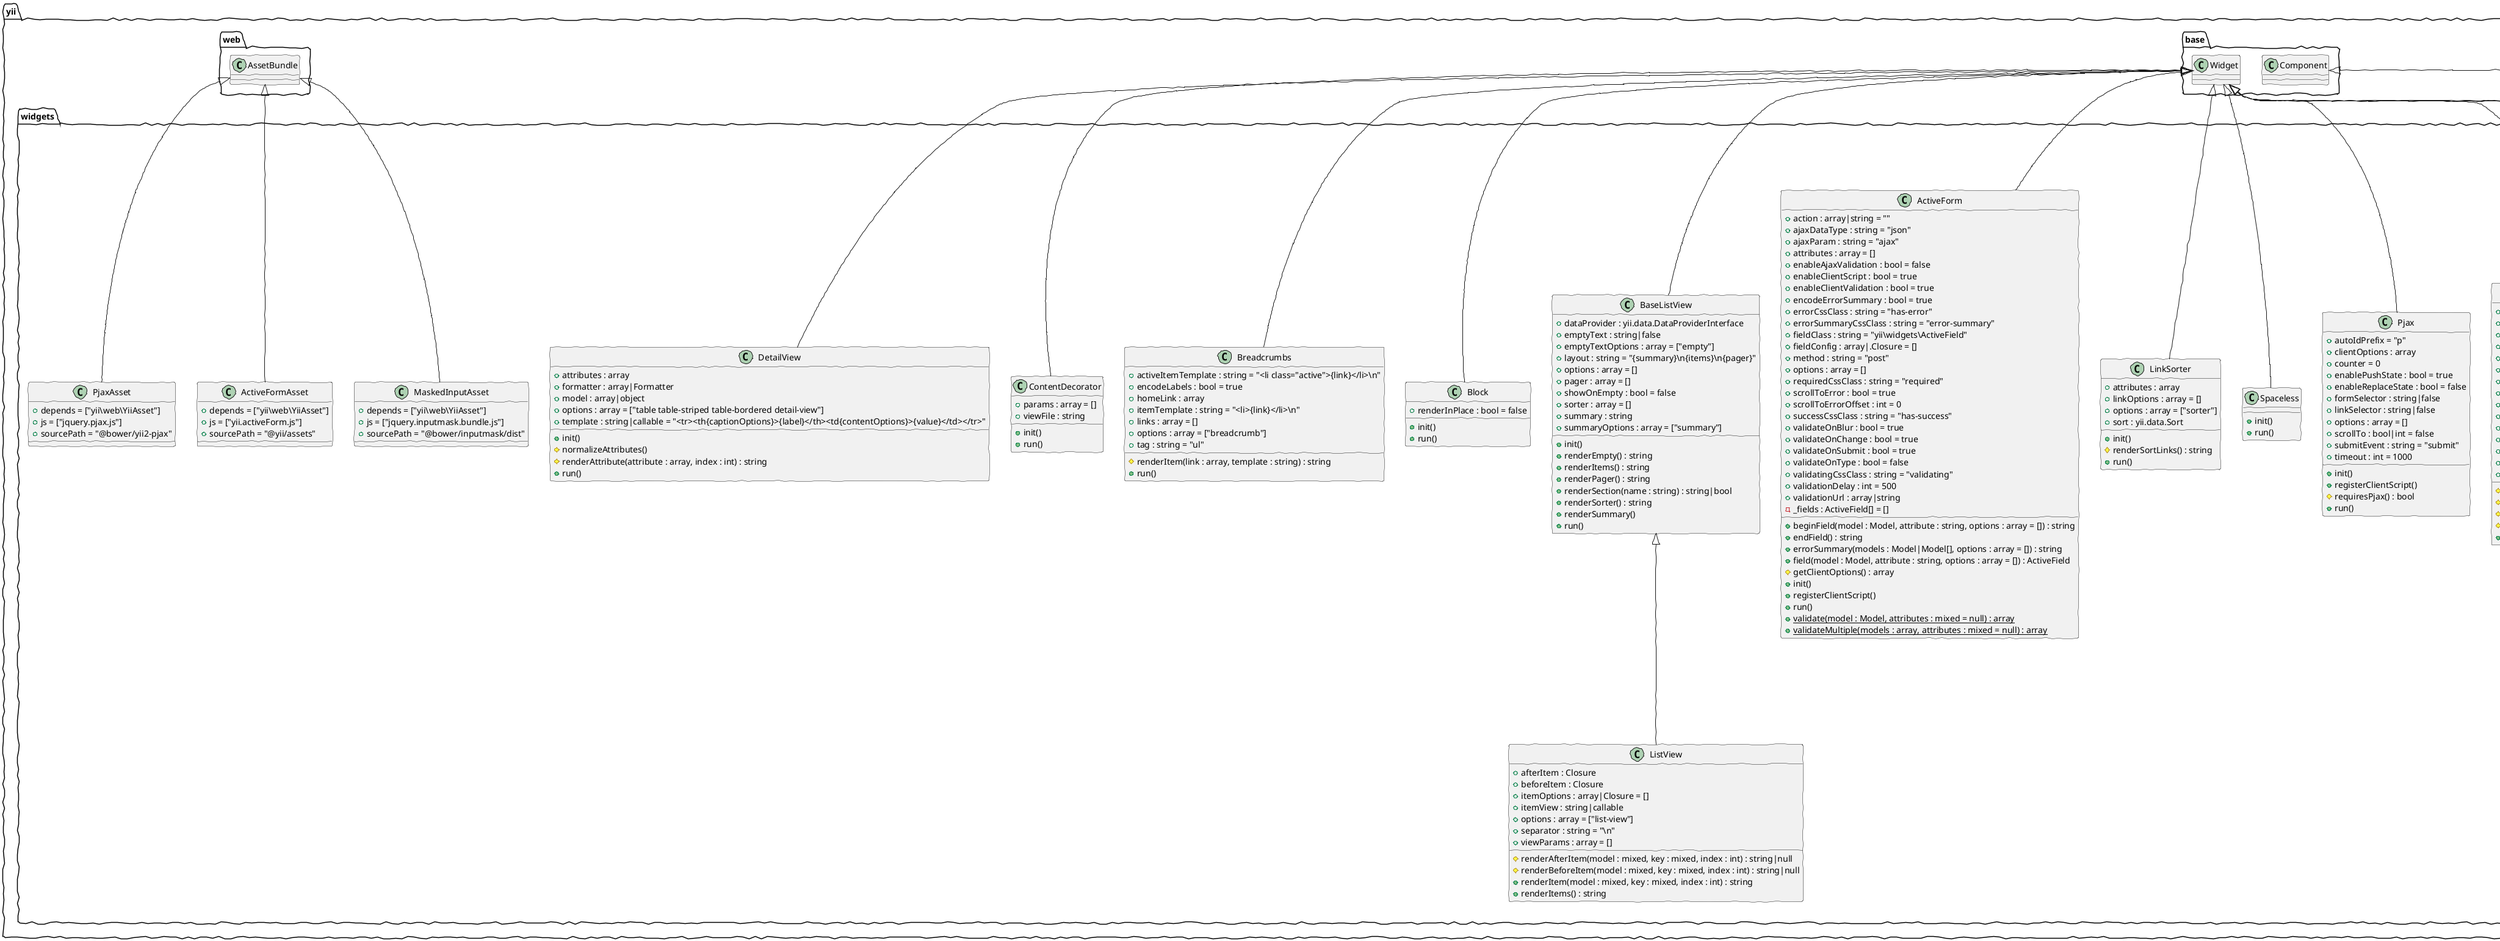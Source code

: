 @startuml
skinparam handwritten true
class yii.widgets.ActiveField {
    +addAriaAttributes : bool = true
    +attribute : string
    +enableAjaxValidation : bool
    +enableClientValidation : bool
    +errorOptions : array = ["help-block"]
    +form : ActiveForm
    +hintOptions : array = ["hint-block"]
    +inputOptions : array = ["form-control"]
    +labelOptions : array = ["control-label"]
    +model : yii.base.Model
    +options : array = ["form-group"]
    +parts : array = []
    +selectors : array = []
    +template : string = "{label}\\n{input}\\n{hint}\\n{error}"
    +validateOnBlur : bool
    +validateOnChange : bool
    +validateOnType : bool
    +validationDelay : int
    -_inputId : string
    -_skipLabelFor : bool = false
    #addAriaAttributes(options)
    #adjustLabelFor(options : array)
    +begin() : string
    +checkbox(options : array = [], enclosedByLabel : bool = true) : $this
    +checkboxList(items : array, options : array = []) : $this
    +dropDownList(items : array, options : array = []) : $this
    +end() : string
    +error(options : array|false = []) : $this
    +fileInput(options : array = []) : $this
    #getClientOptions() : array
    #getInputId() : string
    +hiddenInput(options : array = []) : $this
    +hint(content : string|bool, options : array = []) : $this
    +input(type : string, options : array = []) : $this
    #isAjaxValidationEnabled() : bool
    #isClientValidationEnabled() : bool
    +label(label : null|string|false = null, options : null|array = []) : $this
    +listBox(items : array, options : array = []) : $this
    +passwordInput(options : array = []) : $this
    +radio(options : array = [], enclosedByLabel : bool = true) : $this
    +radioList(items : array, options : array = []) : $this
    +render(content : string|callable = null) : string
    +textarea(options : array = []) : $this
    +textInput(options : array = []) : $this
    +widget(class : string, config : array = []) : $this
    +__toString() : string
}
class yii.widgets.ActiveField extends yii.base.Component
class yii.widgets.ActiveForm {
    +action : array|string = ""
    +ajaxDataType : string = "json"
    +ajaxParam : string = "ajax"
    +attributes : array = []
    +enableAjaxValidation : bool = false
    +enableClientScript : bool = true
    +enableClientValidation : bool = true
    +encodeErrorSummary : bool = true
    +errorCssClass : string = "has-error"
    +errorSummaryCssClass : string = "error-summary"
    +fieldClass : string = "yii\widgets\ActiveField"
    +fieldConfig : array|.Closure = []
    +method : string = "post"
    +options : array = []
    +requiredCssClass : string = "required"
    +scrollToError : bool = true
    +scrollToErrorOffset : int = 0
    +successCssClass : string = "has-success"
    +validateOnBlur : bool = true
    +validateOnChange : bool = true
    +validateOnSubmit : bool = true
    +validateOnType : bool = false
    +validatingCssClass : string = "validating"
    +validationDelay : int = 500
    +validationUrl : array|string
    -_fields : ActiveField[] = []
    +beginField(model : Model, attribute : string, options : array = []) : string
    +endField() : string
    +errorSummary(models : Model|Model[], options : array = []) : string
    +field(model : Model, attribute : string, options : array = []) : ActiveField
    #getClientOptions() : array
    +init()
    +registerClientScript()
    +run()
    +{static}validate(model : Model, attributes : mixed = null) : array
    +{static}validateMultiple(models : array, attributes : mixed = null) : array
}
class yii.widgets.ActiveForm extends yii.base.Widget
class yii.widgets.ActiveFormAsset {
    +depends = ["yii\web\YiiAsset"]
    +js = ["yii.activeForm.js"]
    +sourcePath = "@yii/assets"
}
class yii.widgets.ActiveFormAsset extends yii.web.AssetBundle
abstract class yii.widgets.BaseListView {
    +dataProvider : yii.data.DataProviderInterface
    +emptyText : string|false
    +emptyTextOptions : array = ["empty"]
    +layout : string = "{summary}\\n{items}\\n{pager}"
    +options : array = []
    +pager : array = []
    +showOnEmpty : bool = false
    +sorter : array = []
    +summary : string
    +summaryOptions : array = ["summary"]
    +init()
    +renderEmpty() : string
    +renderItems() : string
    +renderPager() : string
    +renderSection(name : string) : string|bool
    +renderSorter() : string
    +renderSummary()
    +run()
}
class yii.widgets.BaseListView extends yii.base.Widget
class yii.widgets.Block {
    +renderInPlace : bool = false
    +init()
    +run()
}
class yii.widgets.Block extends yii.base.Widget
class yii.widgets.Breadcrumbs {
    +activeItemTemplate : string = "<li class="active">{link}</li>\\n"
    +encodeLabels : bool = true
    +homeLink : array
    +itemTemplate : string = "<li>{link}</li>\\n"
    +links : array = []
    +options : array = ["breadcrumb"]
    +tag : string = "ul"
    #renderItem(link : array, template : string) : string
    +run()
}
class yii.widgets.Breadcrumbs extends yii.base.Widget
class yii.widgets.ContentDecorator {
    +params : array = []
    +viewFile : string
    +init()
    +run()
}
class yii.widgets.ContentDecorator extends yii.base.Widget
class yii.widgets.DetailView {
    +attributes : array
    +formatter : array|Formatter
    +model : array|object
    +options : array = ["table table-striped table-bordered detail-view"]
    +template : string|callable = "<tr><th{captionOptions}>{label}</th><td{contentOptions}>{value}</td></tr>"
    +init()
    #normalizeAttributes()
    #renderAttribute(attribute : array, index : int) : string
    +run()
}
class yii.widgets.DetailView extends yii.base.Widget
class yii.widgets.FragmentCache {
    +cache : CacheInterface|array|string = "cache"
    +dependency : array|Dependency
    +duration : int = 60
    +dynamicPlaceholders : array
    +enabled : bool = true
    +variations : array
    -_content : string|bool
    #calculateKey() : mixed
    +getCachedContent() : string|false
    +init()
    +run()
    #updateDynamicContent(content : string, placeholders : array) : string
}
class yii.widgets.FragmentCache extends yii.base.Widget
class yii.widgets.InputWidget {
    +attribute : string
    +field : yii.widgets.ActiveField
    +model : yii.base.Model
    +name : string
    +options : array = []
    +value : string
    #hasModel() : bool
    +init()
    #renderInputHtml(type : string) : string
}
class yii.widgets.InputWidget extends yii.base.Widget
class yii.widgets.LinkPager {
    +activePageCssClass : string = "active"
    +disableCurrentPageButton : bool = false
    +disabledListItemSubTagOptions : array = []
    +disabledPageCssClass : string = "disabled"
    +firstPageCssClass : string = "first"
    +firstPageLabel : string|bool = false
    +hideOnSinglePage : bool = true
    +lastPageCssClass : string = "last"
    +lastPageLabel : string|bool = false
    +linkContainerOptions : array = []
    +linkOptions : array = []
    +maxButtonCount : int = 10
    +nextPageCssClass : string = "next"
    +nextPageLabel : string|bool = "&raquo;"
    +options : array = ["pagination"]
    +pageCssClass : string
    +pagination : yii.data.Pagination
    +prevPageCssClass : string = "prev"
    +prevPageLabel : string|bool = "&laquo;"
    +registerLinkTags : bool = false
    #getPageRange() : array
    +init()
    #registerLinkTags()
    #renderPageButton(label : string, page : int, class : string, disabled : bool, active : bool) : string
    #renderPageButtons() : string
    +run()
}
class yii.widgets.LinkPager extends yii.base.Widget
class yii.widgets.LinkSorter {
    +attributes : array
    +linkOptions : array = []
    +options : array = ["sorter"]
    +sort : yii.data.Sort
    +init()
    #renderSortLinks() : string
    +run()
}
class yii.widgets.LinkSorter extends yii.base.Widget
class yii.widgets.ListView {
    +afterItem : Closure
    +beforeItem : Closure
    +itemOptions : array|Closure = []
    +itemView : string|callable
    +options : array = ["list-view"]
    +separator : string = "\\n"
    +viewParams : array = []
    #renderAfterItem(model : mixed, key : mixed, index : int) : string|null
    #renderBeforeItem(model : mixed, key : mixed, index : int) : string|null
    +renderItem(model : mixed, key : mixed, index : int) : string
    +renderItems() : string
}
class yii.widgets.ListView extends yii.widgets.BaseListView
class yii.widgets.MaskedInput {
    +{static}PLUGIN_NAME = "inputmask"
    +aliases : array
    +clientOptions : array = []
    +definitions : array
    +mask : string|array|JsExpression
    +options : array = ["form-control"]
    +type : string = "text"
    #_hashVar : string
    #hashPluginOptions(view : View)
    +init()
    #initClientOptions()
    +registerClientScript()
    +run()
}
class yii.widgets.MaskedInput extends yii.widgets.InputWidget
class yii.widgets.MaskedInputAsset {
    +depends = ["yii\web\YiiAsset"]
    +js = ["jquery.inputmask.bundle.js"]
    +sourcePath = "@bower/inputmask/dist"
}
class yii.widgets.MaskedInputAsset extends yii.web.AssetBundle
class yii.widgets.Menu {
    +activateItems : bool = true
    +activateParents : bool = false
    +activeCssClass : string = "active"
    +encodeLabels : bool = true
    +firstItemCssClass : string
    +hideEmptyItems : bool = true
    +itemOptions : array = []
    +items : array = []
    +labelTemplate : string = "{label}"
    +lastItemCssClass : string
    +linkTemplate : string = "<a href="{url}">{label}</a>"
    +options : array = []
    +params : array
    +route : string
    +submenuTemplate : string = "\\n<ul>\\n{items}\\n</ul>\\n"
    #isItemActive(item : array) : bool
    #normalizeItems(items : array, active : bool) : array
    #renderItem(item : array) : string
    #renderItems(items : array) : string
    +run()
}
class yii.widgets.Menu extends yii.base.Widget
class yii.widgets.Pjax {
    +autoIdPrefix = "p"
    +clientOptions : array
    +counter = 0
    +enablePushState : bool = true
    +enableReplaceState : bool = false
    +formSelector : string|false
    +linkSelector : string|false
    +options : array = []
    +scrollTo : bool|int = false
    +submitEvent : string = "submit"
    +timeout : int = 1000
    +init()
    +registerClientScript()
    #requiresPjax() : bool
    +run()
}
class yii.widgets.Pjax extends yii.base.Widget
class yii.widgets.PjaxAsset {
    +depends = ["yii\web\YiiAsset"]
    +js = ["jquery.pjax.js"]
    +sourcePath = "@bower/yii2-pjax"
}
class yii.widgets.PjaxAsset extends yii.web.AssetBundle
class yii.widgets.Spaceless {
    +init()
    +run()
}
class yii.widgets.Spaceless extends yii.base.Widget
@enduml
